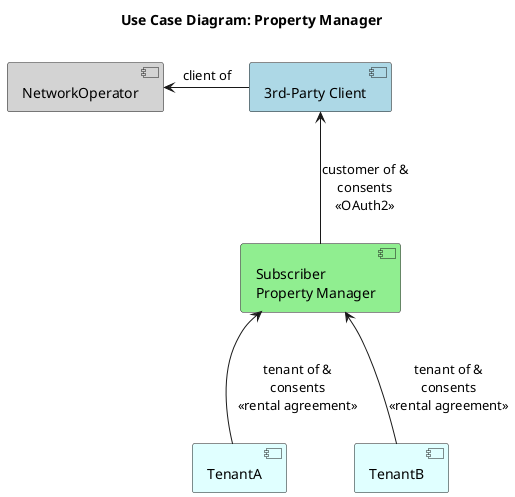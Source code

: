 @startuml
title Use Case Diagram: Property Manager

[3rd-Party Client] #LightBlue
[NetworkOperator] #LightGray
[Subscriber\nProperty Manager] #LightGreen
[TenantA] #LightCyan
[TenantB] #LightCyan

[3rd-Party Client] -left-> [NetworkOperator]: \nclient of
[3rd-Party Client] <-down- [Subscriber\nProperty Manager]: \ncustomer of &\nconsents\n<<OAuth2>>

[Subscriber\nProperty Manager] <-down- [TenantA]: \ntenant of &\nconsents\n<<rental agreement>>
[Subscriber\nProperty Manager] <-down- [TenantB]: \ntenant of &\nconsents\n<<rental agreement>>

@enduml

@startuml

object RequiredScopes {
  <#LightBlue,#black>|= Scope |= Notes |
  <#Lavender>| cpe-management-service-sites-read | Inherited |
  <#LightGreen>| cpe-management-service-sites-location-read | Client can list all service sites with address |
  <#Lavender>| cpe-management-devices-read | Inherited |
  <#LightGreen>| cpe-management-devices-hardware-address-read | Client can list all devices with hardware address |
  <#LightGreen>| cpe-management-devices-write | Client can configure/reboot specific devices |
  <#Lavender>| cpe-management-isolated-networks-read | Inherited |
  <#Lavender>| cpe-management-isolated-networks-write | Inherited |
  <#Lavender>| cpe-management-isolated-networks-primary-read | Inherited |
  <#LightGreen>| cpe-management-isolated-networks-primary-write | Manage primary network |
  <#Lavender>| cpe-management-isolated-networks-auxiliary-read | Inherited |
  <#LightGreen>| cpe-management-isolated-networks-auxiliary-write | Manage auxiliary networks |
  <#Lavender>| cpe-management-reboot-requests-read | Inherited |
  <#LightGreen>| cpe-management-reboot-requests-write | Client can reboot devices |
}

object AccessRights {
  <#LightBlue,#black>|= Route |= Notes |
  <#LightGreen>| GET /service-sites | Yes |
  <#LightGreen>| GET /service-sites/{sideId} | Yes |
  <#LightGreen>| GET /service-sites/{siteId}/devices | Yes |
  <#LightGreen>| GET /service-sites/{siteId}/isolated-networks | Yes |
  <#LightGreen>| GET /service-sites/{siteId}/devices | Yes |
  <#LightGreen>| GET /devices | Yes |
  <#LightGreen>| GET /devices/{deviceId} | Yes |
  <#LightGreen>| GET /devices/{deviceId}/isolated-networks | Yes |
  <#LightGreen>| PATCH /devices/{deviceId}/isolated-networks | Yes |
  <#LightGreen>| GET /isolated-networks | Yes |
  <#LightGreen>| POST /isolated-networks | Yes |
  <#LightGreen>| GET /isolated-networks/{netId} | Yes |
  <#LightGreen>| PATCH /isolated-networks/{netId} | Yes |
  <#LightGreen>| DELETE /isolated-networks/{netId} | Yes |
  <#LightGreen>| GET /isolated-networks/{netId}/devices | Yes |
  <#LightGreen>| PATCH /isolated-networks/{netId}/devices | Yes |
  <#LightGreen>| GET /reboot-requests | Yes |
  <#LightGreen>| POST /reboot-requests | Yes |
  <#LightGreen>| GET /reboot-requests{rebootId} | Yes |
  <#LightGreen>| PATCH /reboot-requests{rebootId} | Yes |
  <#LightGreen>| DELETE /reboot-requests{rebootId} | Yes |
}
@enduml
